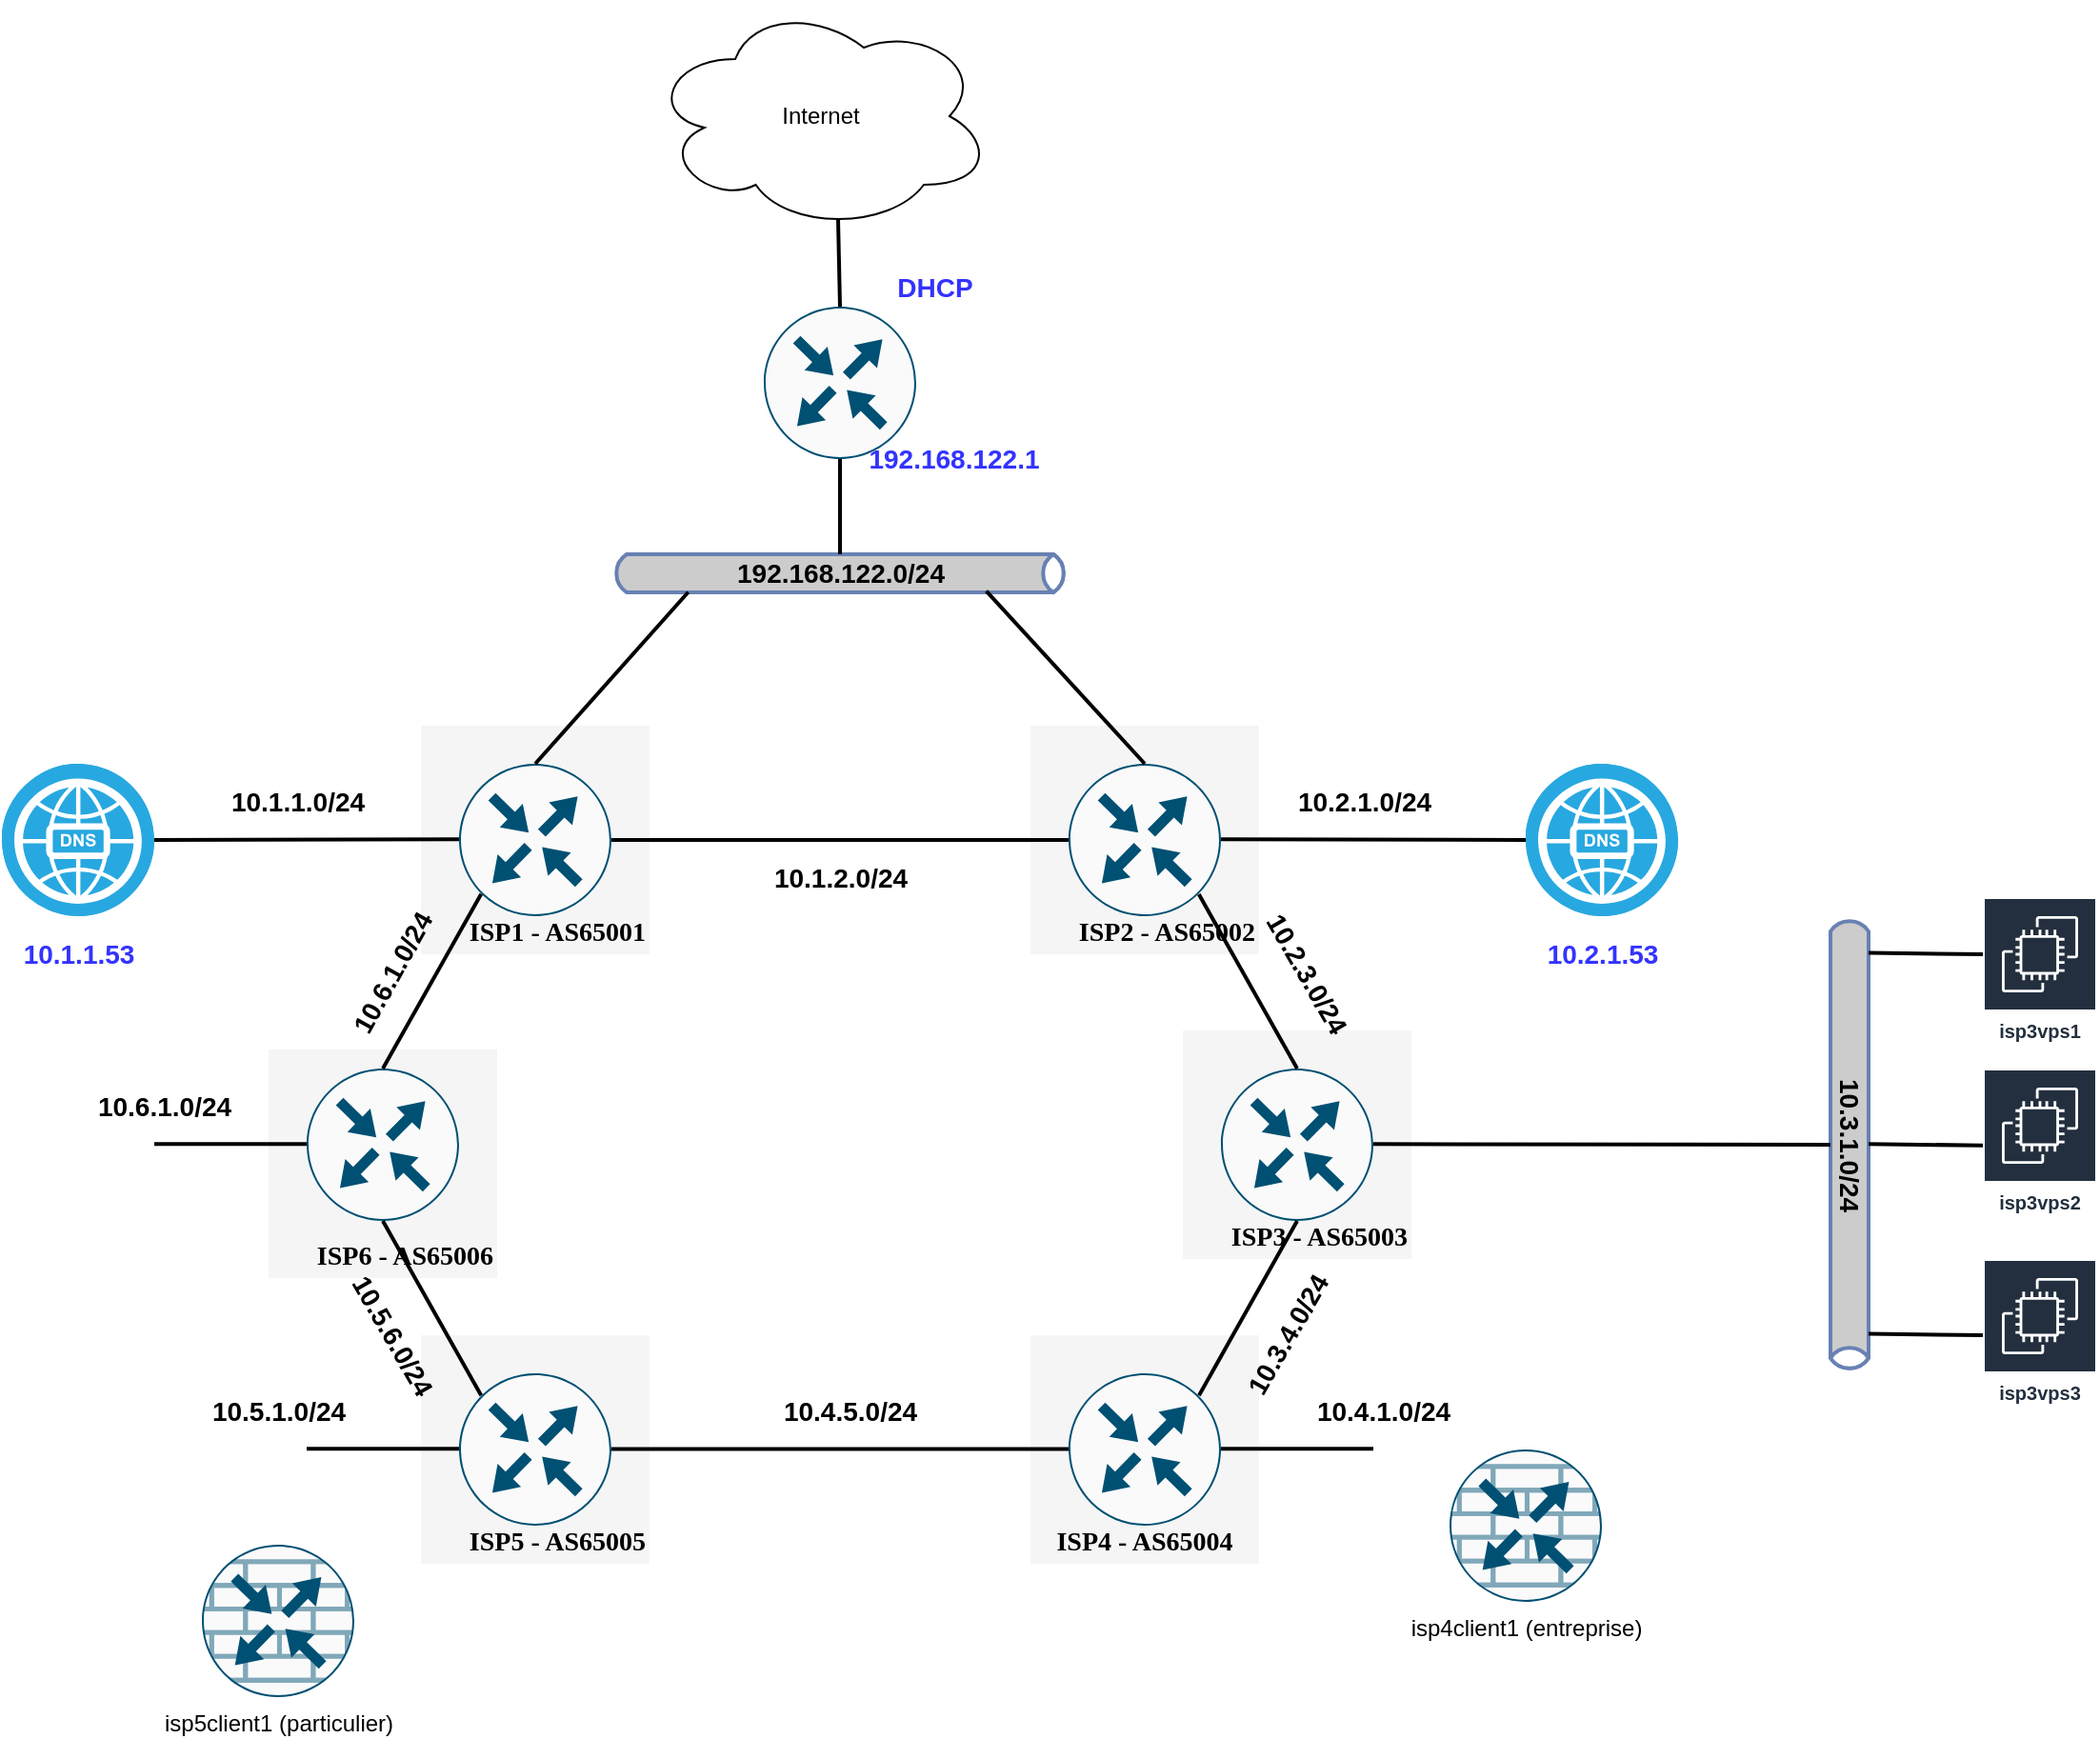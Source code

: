 <mxfile version="15.4.0" type="device"><diagram name="network-lab" id="v87TAPbju3DF8VrkiCMp"><mxGraphModel dx="1335" dy="777" grid="1" gridSize="10" guides="1" tooltips="1" connect="1" arrows="1" fold="1" page="1" pageScale="1" pageWidth="850" pageHeight="1100" math="0" shadow="0"><root><mxCell id="U6id6oNHgHlkw0d9aRom-0"/><mxCell id="U6id6oNHgHlkw0d9aRom-1" parent="U6id6oNHgHlkw0d9aRom-0"/><mxCell id="voE-X81nJ1YRX3bRsVCh-0" value="" style="html=1;fillColor=#CCCCCC;strokeColor=#6881B3;gradientColor=none;gradientDirection=north;strokeWidth=2;shape=mxgraph.networks.bus;gradientColor=none;gradientDirection=north;fontColor=#ffffff;perimeter=backbonePerimeter;backboneSize=20;rotation=90;" parent="U6id6oNHgHlkw0d9aRom-1" vertex="1"><mxGeometry x="1250" y="590" width="240" height="20" as="geometry"/></mxCell><mxCell id="H-hFamo2rkaerAuy-kdD-5" value="ISP6 - AS65006" style="whiteSpace=wrap;html=1;rounded=0;shadow=0;comic=0;strokeWidth=1;fontFamily=Verdana;fontSize=14;fillColor=#f5f5f5;strokeColor=none;fontStyle=1;verticalAlign=bottom;align=right;" parent="U6id6oNHgHlkw0d9aRom-1" vertex="1"><mxGeometry x="540" y="550" width="120" height="120" as="geometry"/></mxCell><mxCell id="H-hFamo2rkaerAuy-kdD-4" value="ISP5 - AS65005" style="whiteSpace=wrap;html=1;rounded=0;shadow=0;comic=0;strokeWidth=1;fontFamily=Verdana;fontSize=14;fillColor=#f5f5f5;strokeColor=none;fontStyle=1;verticalAlign=bottom;align=right;" parent="U6id6oNHgHlkw0d9aRom-1" vertex="1"><mxGeometry x="620" y="700" width="120" height="120" as="geometry"/></mxCell><mxCell id="H-hFamo2rkaerAuy-kdD-3" value="&lt;b&gt;ISP4 - AS65004&lt;/b&gt;" style="whiteSpace=wrap;html=1;rounded=0;shadow=0;comic=0;strokeWidth=1;fontFamily=Verdana;fontSize=14;fillColor=#f5f5f5;strokeColor=none;fontStyle=0;verticalAlign=bottom;align=center;" parent="U6id6oNHgHlkw0d9aRom-1" vertex="1"><mxGeometry x="940" y="700" width="120" height="120" as="geometry"/></mxCell><mxCell id="H-hFamo2rkaerAuy-kdD-2" value="ISP3 - AS65003" style="whiteSpace=wrap;html=1;rounded=0;shadow=0;comic=0;strokeWidth=1;fontFamily=Verdana;fontSize=14;fillColor=#f5f5f5;strokeColor=none;fontStyle=1;verticalAlign=bottom;align=right;" parent="U6id6oNHgHlkw0d9aRom-1" vertex="1"><mxGeometry x="1020" y="540" width="120" height="120" as="geometry"/></mxCell><mxCell id="H-hFamo2rkaerAuy-kdD-1" value="ISP2 - AS65002" style="whiteSpace=wrap;html=1;rounded=0;shadow=0;comic=0;strokeWidth=1;fontFamily=Verdana;fontSize=14;fillColor=#f5f5f5;strokeColor=none;fontStyle=1;verticalAlign=bottom;align=right;" parent="U6id6oNHgHlkw0d9aRom-1" vertex="1"><mxGeometry x="940" y="380" width="120" height="120" as="geometry"/></mxCell><mxCell id="H-hFamo2rkaerAuy-kdD-0" value="ISP1 - AS65001" style="whiteSpace=wrap;html=1;rounded=0;shadow=0;comic=0;strokeWidth=1;fontFamily=Verdana;fontSize=14;fillColor=#f5f5f5;strokeColor=none;fontStyle=1;verticalAlign=bottom;align=right;" parent="U6id6oNHgHlkw0d9aRom-1" vertex="1"><mxGeometry x="620" y="380" width="120" height="120" as="geometry"/></mxCell><mxCell id="U6id6oNHgHlkw0d9aRom-9" value="" style="html=1;fillColor=#CCCCCC;strokeColor=#6881B3;gradientColor=none;gradientDirection=north;strokeWidth=2;shape=mxgraph.networks.bus;gradientColor=none;gradientDirection=north;fontColor=#ffffff;perimeter=backbonePerimeter;backboneSize=20;" parent="U6id6oNHgHlkw0d9aRom-1" vertex="1"><mxGeometry x="720" y="290" width="240" height="20" as="geometry"/></mxCell><mxCell id="U6id6oNHgHlkw0d9aRom-19" value="" style="points=[[0.5,0,0],[1,0.5,0],[0.5,1,0],[0,0.5,0],[0.145,0.145,0],[0.856,0.145,0],[0.855,0.856,0],[0.145,0.855,0]];verticalLabelPosition=bottom;html=1;verticalAlign=top;aspect=fixed;align=center;pointerEvents=1;shape=mxgraph.cisco19.rect;prIcon=router;fillColor=#FAFAFA;strokeColor=#005073;" parent="U6id6oNHgHlkw0d9aRom-1" vertex="1"><mxGeometry x="640" y="400" width="80" height="80" as="geometry"/></mxCell><mxCell id="U6id6oNHgHlkw0d9aRom-26" value="" style="endArrow=none;html=1;exitX=0.5;exitY=0;exitDx=0;exitDy=0;exitPerimeter=0;strokeWidth=2;entryX=0.168;entryY=0.993;entryDx=0;entryDy=0;entryPerimeter=0;" parent="U6id6oNHgHlkw0d9aRom-1" source="U6id6oNHgHlkw0d9aRom-19" target="U6id6oNHgHlkw0d9aRom-9" edge="1"><mxGeometry x="195" y="100" width="50" height="50" as="geometry"><mxPoint x="675" y="380.0" as="sourcePoint"/><mxPoint x="685" y="310" as="targetPoint"/></mxGeometry></mxCell><mxCell id="U6id6oNHgHlkw0d9aRom-27" value="Internet" style="ellipse;shape=cloud;whiteSpace=wrap;html=1;" parent="U6id6oNHgHlkw0d9aRom-1" vertex="1"><mxGeometry x="740" width="180" height="120" as="geometry"/></mxCell><mxCell id="U6id6oNHgHlkw0d9aRom-38" value="192.168.122.0/24" style="text;html=1;align=center;verticalAlign=middle;resizable=0;points=[];autosize=1;fontStyle=1;fontSize=14;rotation=0;" parent="U6id6oNHgHlkw0d9aRom-1" vertex="1"><mxGeometry x="780" y="290" width="120" height="20" as="geometry"/></mxCell><mxCell id="U6id6oNHgHlkw0d9aRom-42" value="&lt;b&gt;&lt;font color=&quot;#3333ff&quot;&gt;192.168.122.1&lt;/font&gt;&lt;/b&gt;" style="text;html=1;strokeColor=none;fillColor=none;align=center;verticalAlign=middle;whiteSpace=wrap;rounded=0;fontSize=14;" parent="U6id6oNHgHlkw0d9aRom-1" vertex="1"><mxGeometry x="880" y="230" width="40" height="20" as="geometry"/></mxCell><mxCell id="U6id6oNHgHlkw0d9aRom-60" value="" style="points=[[0.5,0,0],[1,0.5,0],[0.5,1,0],[0,0.5,0],[0.145,0.145,0],[0.856,0.145,0],[0.855,0.856,0],[0.145,0.855,0]];verticalLabelPosition=bottom;html=1;verticalAlign=top;aspect=fixed;align=center;pointerEvents=1;shape=mxgraph.cisco19.rect;prIcon=router;fillColor=#FAFAFA;strokeColor=#005073;" parent="U6id6oNHgHlkw0d9aRom-1" vertex="1"><mxGeometry x="960" y="400" width="80" height="80" as="geometry"/></mxCell><mxCell id="U6id6oNHgHlkw0d9aRom-64" value="" style="endArrow=none;html=1;strokeWidth=2;exitX=0.5;exitY=0;exitDx=0;exitDy=0;exitPerimeter=0;entryX=0.82;entryY=0.964;entryDx=0;entryDy=0;entryPerimeter=0;" parent="U6id6oNHgHlkw0d9aRom-1" source="U6id6oNHgHlkw0d9aRom-60" target="U6id6oNHgHlkw0d9aRom-9" edge="1"><mxGeometry x="140" y="140" width="50" height="50" as="geometry"><mxPoint x="1040" y="370" as="sourcePoint"/><mxPoint x="1020" y="330" as="targetPoint"/></mxGeometry></mxCell><mxCell id="U6id6oNHgHlkw0d9aRom-68" value="" style="points=[[0.5,0,0],[1,0.5,0],[0.5,1,0],[0,0.5,0],[0.145,0.145,0],[0.856,0.145,0],[0.855,0.856,0],[0.145,0.855,0]];verticalLabelPosition=bottom;html=1;verticalAlign=top;aspect=fixed;align=center;pointerEvents=1;shape=mxgraph.cisco19.rect;prIcon=router;fillColor=#FAFAFA;strokeColor=#005073;" parent="U6id6oNHgHlkw0d9aRom-1" vertex="1"><mxGeometry x="800" y="160" width="80" height="80" as="geometry"/></mxCell><mxCell id="U6id6oNHgHlkw0d9aRom-70" value="" style="endArrow=none;html=1;strokeWidth=2;entryX=0.5;entryY=1;entryDx=0;entryDy=0;entryPerimeter=0;" parent="U6id6oNHgHlkw0d9aRom-1" target="U6id6oNHgHlkw0d9aRom-68" edge="1"><mxGeometry x="150" y="150" width="50" height="50" as="geometry"><mxPoint x="840" y="290" as="sourcePoint"/><mxPoint x="958.06" y="322" as="targetPoint"/></mxGeometry></mxCell><mxCell id="U6id6oNHgHlkw0d9aRom-71" value="" style="endArrow=none;html=1;entryX=0.55;entryY=0.95;entryDx=0;entryDy=0;entryPerimeter=0;strokeWidth=2;exitX=0.5;exitY=0;exitDx=0;exitDy=0;exitPerimeter=0;" parent="U6id6oNHgHlkw0d9aRom-1" source="U6id6oNHgHlkw0d9aRom-68" target="U6id6oNHgHlkw0d9aRom-27" edge="1"><mxGeometry x="410" y="-90" width="50" height="50" as="geometry"><mxPoint x="1060" y="460" as="sourcePoint"/><mxPoint x="1370" y="460" as="targetPoint"/></mxGeometry></mxCell><mxCell id="aIUkbUVj_SA3XRfAe9oj-0" value="" style="points=[[0.5,0,0],[1,0.5,0],[0.5,1,0],[0,0.5,0],[0.145,0.145,0],[0.856,0.145,0],[0.855,0.856,0],[0.145,0.855,0]];verticalLabelPosition=bottom;html=1;verticalAlign=top;aspect=fixed;align=center;pointerEvents=1;shape=mxgraph.cisco19.rect;prIcon=router;fillColor=#FAFAFA;strokeColor=#005073;" parent="U6id6oNHgHlkw0d9aRom-1" vertex="1"><mxGeometry x="560" y="560" width="80" height="80" as="geometry"/></mxCell><mxCell id="aIUkbUVj_SA3XRfAe9oj-1" value="" style="points=[[0.5,0,0],[1,0.5,0],[0.5,1,0],[0,0.5,0],[0.145,0.145,0],[0.856,0.145,0],[0.855,0.856,0],[0.145,0.855,0]];verticalLabelPosition=bottom;html=1;verticalAlign=top;aspect=fixed;align=center;pointerEvents=1;shape=mxgraph.cisco19.rect;prIcon=router;fillColor=#FAFAFA;strokeColor=#005073;" parent="U6id6oNHgHlkw0d9aRom-1" vertex="1"><mxGeometry x="1040" y="560" width="80" height="80" as="geometry"/></mxCell><mxCell id="aIUkbUVj_SA3XRfAe9oj-2" value="" style="points=[[0.5,0,0],[1,0.5,0],[0.5,1,0],[0,0.5,0],[0.145,0.145,0],[0.856,0.145,0],[0.855,0.856,0],[0.145,0.855,0]];verticalLabelPosition=bottom;html=1;verticalAlign=top;aspect=fixed;align=center;pointerEvents=1;shape=mxgraph.cisco19.rect;prIcon=router;fillColor=#FAFAFA;strokeColor=#005073;" parent="U6id6oNHgHlkw0d9aRom-1" vertex="1"><mxGeometry x="640" y="720" width="80" height="80" as="geometry"/></mxCell><mxCell id="aIUkbUVj_SA3XRfAe9oj-3" value="" style="points=[[0.5,0,0],[1,0.5,0],[0.5,1,0],[0,0.5,0],[0.145,0.145,0],[0.856,0.145,0],[0.855,0.856,0],[0.145,0.855,0]];verticalLabelPosition=bottom;html=1;verticalAlign=top;aspect=fixed;align=center;pointerEvents=1;shape=mxgraph.cisco19.rect;prIcon=router;fillColor=#FAFAFA;strokeColor=#005073;" parent="U6id6oNHgHlkw0d9aRom-1" vertex="1"><mxGeometry x="960" y="720" width="80" height="80" as="geometry"/></mxCell><mxCell id="aIUkbUVj_SA3XRfAe9oj-4" value="" style="endArrow=none;html=1;exitX=1;exitY=0.5;exitDx=0;exitDy=0;exitPerimeter=0;strokeWidth=2;entryX=0;entryY=0.5;entryDx=0;entryDy=0;entryPerimeter=0;" parent="U6id6oNHgHlkw0d9aRom-1" source="U6id6oNHgHlkw0d9aRom-19" target="U6id6oNHgHlkw0d9aRom-60" edge="1"><mxGeometry x="205" y="110" width="50" height="50" as="geometry"><mxPoint x="690" y="410" as="sourcePoint"/><mxPoint x="770.32" y="319.86" as="targetPoint"/></mxGeometry></mxCell><mxCell id="aIUkbUVj_SA3XRfAe9oj-5" value="" style="endArrow=none;html=1;exitX=1;exitY=0.5;exitDx=0;exitDy=0;exitPerimeter=0;strokeWidth=2;entryX=0;entryY=0.5;entryDx=0;entryDy=0;entryPerimeter=0;" parent="U6id6oNHgHlkw0d9aRom-1" edge="1"><mxGeometry x="205" y="429.71" width="50" height="50" as="geometry"><mxPoint x="720" y="759.71" as="sourcePoint"/><mxPoint x="960" y="759.71" as="targetPoint"/></mxGeometry></mxCell><mxCell id="aIUkbUVj_SA3XRfAe9oj-6" value="" style="endArrow=none;html=1;exitX=0.145;exitY=0.855;exitDx=0;exitDy=0;exitPerimeter=0;strokeWidth=2;entryX=0.5;entryY=0;entryDx=0;entryDy=0;entryPerimeter=0;" parent="U6id6oNHgHlkw0d9aRom-1" source="U6id6oNHgHlkw0d9aRom-19" target="aIUkbUVj_SA3XRfAe9oj-0" edge="1"><mxGeometry x="215" y="120" width="50" height="50" as="geometry"><mxPoint x="730" y="450" as="sourcePoint"/><mxPoint x="970" y="450" as="targetPoint"/></mxGeometry></mxCell><mxCell id="aIUkbUVj_SA3XRfAe9oj-7" value="" style="endArrow=none;html=1;exitX=0.5;exitY=1;exitDx=0;exitDy=0;exitPerimeter=0;strokeWidth=2;entryX=0.856;entryY=0.145;entryDx=0;entryDy=0;entryPerimeter=0;" parent="U6id6oNHgHlkw0d9aRom-1" target="aIUkbUVj_SA3XRfAe9oj-3" edge="1"><mxGeometry x="615" y="280" width="50" height="50" as="geometry"><mxPoint x="1080" y="640" as="sourcePoint"/><mxPoint x="1000" y="720" as="targetPoint"/></mxGeometry></mxCell><mxCell id="aIUkbUVj_SA3XRfAe9oj-8" value="" style="endArrow=none;html=1;exitX=0.855;exitY=0.856;exitDx=0;exitDy=0;exitPerimeter=0;strokeWidth=2;entryX=0.5;entryY=0;entryDx=0;entryDy=0;entryPerimeter=0;" parent="U6id6oNHgHlkw0d9aRom-1" source="U6id6oNHgHlkw0d9aRom-60" target="aIUkbUVj_SA3XRfAe9oj-1" edge="1"><mxGeometry x="615" y="120" width="50" height="50" as="geometry"><mxPoint x="1080" y="480" as="sourcePoint"/><mxPoint x="1000" y="560" as="targetPoint"/></mxGeometry></mxCell><mxCell id="aIUkbUVj_SA3XRfAe9oj-9" value="" style="endArrow=none;html=1;exitX=0.5;exitY=1;exitDx=0;exitDy=0;exitPerimeter=0;strokeWidth=2;entryX=0.145;entryY=0.145;entryDx=0;entryDy=0;entryPerimeter=0;" parent="U6id6oNHgHlkw0d9aRom-1" target="aIUkbUVj_SA3XRfAe9oj-2" edge="1"><mxGeometry x="215" y="280" width="50" height="50" as="geometry"><mxPoint x="600" y="640" as="sourcePoint"/><mxPoint x="680" y="720" as="targetPoint"/></mxGeometry></mxCell><mxCell id="KH0BAEHqLZ3FEIlribC1-0" value="" style="endArrow=none;html=1;exitX=1;exitY=0.5;exitDx=0;exitDy=0;exitPerimeter=0;strokeWidth=2;" parent="U6id6oNHgHlkw0d9aRom-1" source="8sLHgkfb_lHKQbxGNXbe-0" edge="1"><mxGeometry x="45" y="109.66" width="50" height="50" as="geometry"><mxPoint x="560" y="439.66" as="sourcePoint"/><mxPoint x="640" y="439.66" as="targetPoint"/></mxGeometry></mxCell><mxCell id="KH0BAEHqLZ3FEIlribC1-1" value="" style="endArrow=none;html=1;exitX=1;exitY=0.5;exitDx=0;exitDy=0;exitPerimeter=0;strokeWidth=2;" parent="U6id6oNHgHlkw0d9aRom-1" edge="1"><mxGeometry x="-35" y="269.66" width="50" height="50" as="geometry"><mxPoint x="480" y="599.66" as="sourcePoint"/><mxPoint x="560" y="599.66" as="targetPoint"/></mxGeometry></mxCell><mxCell id="KH0BAEHqLZ3FEIlribC1-2" value="" style="endArrow=none;html=1;exitX=1;exitY=0.5;exitDx=0;exitDy=0;exitPerimeter=0;strokeWidth=2;" parent="U6id6oNHgHlkw0d9aRom-1" edge="1"><mxGeometry x="45" y="429.66" width="50" height="50" as="geometry"><mxPoint x="560" y="759.66" as="sourcePoint"/><mxPoint x="640" y="759.66" as="targetPoint"/></mxGeometry></mxCell><mxCell id="KH0BAEHqLZ3FEIlribC1-3" value="" style="endArrow=none;html=1;exitX=1;exitY=0.5;exitDx=0;exitDy=0;exitPerimeter=0;strokeWidth=2;entryX=0;entryY=0.5;entryDx=0;entryDy=0;entryPerimeter=0;" parent="U6id6oNHgHlkw0d9aRom-1" target="8sLHgkfb_lHKQbxGNXbe-1" edge="1"><mxGeometry x="525" y="109.66" width="50" height="50" as="geometry"><mxPoint x="1040" y="439.66" as="sourcePoint"/><mxPoint x="1120" y="439.66" as="targetPoint"/></mxGeometry></mxCell><mxCell id="KH0BAEHqLZ3FEIlribC1-4" value="" style="endArrow=none;html=1;exitX=1;exitY=0.5;exitDx=0;exitDy=0;exitPerimeter=0;strokeWidth=2;" parent="U6id6oNHgHlkw0d9aRom-1" edge="1"><mxGeometry x="605" y="269.66" width="50" height="50" as="geometry"><mxPoint x="1120" y="599.66" as="sourcePoint"/><mxPoint x="1360" y="600" as="targetPoint"/></mxGeometry></mxCell><mxCell id="KH0BAEHqLZ3FEIlribC1-5" value="" style="endArrow=none;html=1;exitX=1;exitY=0.5;exitDx=0;exitDy=0;exitPerimeter=0;strokeWidth=2;" parent="U6id6oNHgHlkw0d9aRom-1" edge="1"><mxGeometry x="525" y="429.66" width="50" height="50" as="geometry"><mxPoint x="1040" y="759.66" as="sourcePoint"/><mxPoint x="1120" y="759.66" as="targetPoint"/></mxGeometry></mxCell><mxCell id="7NHTxPaI59FZthznn5_d-1" value="10.1.2.0/24" style="text;html=1;align=center;verticalAlign=middle;resizable=0;points=[];autosize=1;fontStyle=1;fontSize=14;rotation=0;" parent="U6id6oNHgHlkw0d9aRom-1" vertex="1"><mxGeometry x="795" y="450" width="90" height="20" as="geometry"/></mxCell><mxCell id="DyiQKJqb-k-AkiFhXbPz-0" value="10.2.3.0/24" style="text;html=1;align=center;verticalAlign=middle;resizable=0;points=[];autosize=1;fontStyle=1;fontSize=14;rotation=60;" parent="U6id6oNHgHlkw0d9aRom-1" vertex="1"><mxGeometry x="1040" y="500" width="90" height="20" as="geometry"/></mxCell><mxCell id="DyiQKJqb-k-AkiFhXbPz-1" value="10.3.4.0/24" style="text;html=1;align=center;verticalAlign=middle;resizable=0;points=[];autosize=1;fontStyle=1;fontSize=14;rotation=-60;" parent="U6id6oNHgHlkw0d9aRom-1" vertex="1"><mxGeometry x="1030" y="690" width="90" height="20" as="geometry"/></mxCell><mxCell id="DyiQKJqb-k-AkiFhXbPz-2" value="10.4.5.0/24" style="text;html=1;align=center;verticalAlign=middle;resizable=0;points=[];autosize=1;fontStyle=1;fontSize=14;rotation=0;" parent="U6id6oNHgHlkw0d9aRom-1" vertex="1"><mxGeometry x="800" y="730" width="90" height="20" as="geometry"/></mxCell><mxCell id="DyiQKJqb-k-AkiFhXbPz-3" value="10.5.6.0/24" style="text;html=1;align=center;verticalAlign=middle;resizable=0;points=[];autosize=1;fontStyle=1;fontSize=14;rotation=60;" parent="U6id6oNHgHlkw0d9aRom-1" vertex="1"><mxGeometry x="560" y="690" width="90" height="20" as="geometry"/></mxCell><mxCell id="DyiQKJqb-k-AkiFhXbPz-4" value="10.6.1.0/24" style="text;html=1;align=center;verticalAlign=middle;resizable=0;points=[];autosize=1;fontStyle=1;fontSize=14;rotation=-61;" parent="U6id6oNHgHlkw0d9aRom-1" vertex="1"><mxGeometry x="560" y="500" width="90" height="20" as="geometry"/></mxCell><mxCell id="DyiQKJqb-k-AkiFhXbPz-5" value="10.2.1.0/24" style="text;html=1;align=center;verticalAlign=middle;resizable=0;points=[];autosize=1;fontStyle=1;fontSize=14;rotation=0;" parent="U6id6oNHgHlkw0d9aRom-1" vertex="1"><mxGeometry x="1070" y="410" width="90" height="20" as="geometry"/></mxCell><mxCell id="DyiQKJqb-k-AkiFhXbPz-6" value="10.1.1.0/24" style="text;html=1;align=center;verticalAlign=middle;resizable=0;points=[];autosize=1;fontStyle=1;fontSize=14;rotation=0;" parent="U6id6oNHgHlkw0d9aRom-1" vertex="1"><mxGeometry x="510" y="410" width="90" height="20" as="geometry"/></mxCell><mxCell id="DyiQKJqb-k-AkiFhXbPz-7" value="10.3.1.0/24" style="text;html=1;align=center;verticalAlign=middle;resizable=0;points=[];autosize=1;fontStyle=1;fontSize=14;rotation=90;" parent="U6id6oNHgHlkw0d9aRom-1" vertex="1"><mxGeometry x="1325" y="590" width="90" height="20" as="geometry"/></mxCell><mxCell id="DyiQKJqb-k-AkiFhXbPz-8" value="10.4.1.0/24" style="text;html=1;align=center;verticalAlign=middle;resizable=0;points=[];autosize=1;fontStyle=1;fontSize=14;rotation=0;" parent="U6id6oNHgHlkw0d9aRom-1" vertex="1"><mxGeometry x="1080" y="730" width="90" height="20" as="geometry"/></mxCell><mxCell id="DyiQKJqb-k-AkiFhXbPz-9" value="10.5.1.0/24" style="text;html=1;align=center;verticalAlign=middle;resizable=0;points=[];autosize=1;fontStyle=1;fontSize=14;rotation=0;" parent="U6id6oNHgHlkw0d9aRom-1" vertex="1"><mxGeometry x="500" y="730" width="90" height="20" as="geometry"/></mxCell><mxCell id="DyiQKJqb-k-AkiFhXbPz-10" value="10.6.1.0/24" style="text;html=1;align=center;verticalAlign=middle;resizable=0;points=[];autosize=1;fontStyle=1;fontSize=14;rotation=0;" parent="U6id6oNHgHlkw0d9aRom-1" vertex="1"><mxGeometry x="440" y="570" width="90" height="20" as="geometry"/></mxCell><mxCell id="8sLHgkfb_lHKQbxGNXbe-0" value="" style="fillColor=#28A8E0;verticalLabelPosition=bottom;html=1;strokeColor=#ffffff;verticalAlign=top;align=center;points=[[0.145,0.145,0],[0.5,0,0],[0.855,0.145,0],[1,0.5,0],[0.855,0.855,0],[0.5,1,0],[0.145,0.855,0],[0,0.5,0]];pointerEvents=1;shape=mxgraph.cisco_safe.compositeIcon;bgIcon=ellipse;resIcon=mxgraph.cisco_safe.capability.dns;" parent="U6id6oNHgHlkw0d9aRom-1" vertex="1"><mxGeometry x="400" y="400" width="80" height="80" as="geometry"/></mxCell><mxCell id="8sLHgkfb_lHKQbxGNXbe-1" value="" style="fillColor=#28A8E0;verticalLabelPosition=bottom;html=1;strokeColor=#ffffff;verticalAlign=top;align=center;points=[[0.145,0.145,0],[0.5,0,0],[0.855,0.145,0],[1,0.5,0],[0.855,0.855,0],[0.5,1,0],[0.145,0.855,0],[0,0.5,0]];pointerEvents=1;shape=mxgraph.cisco_safe.compositeIcon;bgIcon=ellipse;resIcon=mxgraph.cisco_safe.capability.dns;" parent="U6id6oNHgHlkw0d9aRom-1" vertex="1"><mxGeometry x="1200" y="400" width="80" height="80" as="geometry"/></mxCell><mxCell id="z-pfmO8GVerPmJj_f_YX-0" value="10.1.1.53" style="text;html=1;strokeColor=none;fillColor=none;align=center;verticalAlign=middle;whiteSpace=wrap;rounded=0;fontSize=14;fontStyle=1;fontColor=#3333FF;" parent="U6id6oNHgHlkw0d9aRom-1" vertex="1"><mxGeometry x="412.5" y="490" width="55" height="20" as="geometry"/></mxCell><mxCell id="z-pfmO8GVerPmJj_f_YX-1" value="10.2.1.53" style="text;html=1;strokeColor=none;fillColor=none;align=center;verticalAlign=middle;whiteSpace=wrap;rounded=0;fontSize=14;fontStyle=1;fontColor=#3333FF;" parent="U6id6oNHgHlkw0d9aRom-1" vertex="1"><mxGeometry x="1212.5" y="490" width="55" height="20" as="geometry"/></mxCell><mxCell id="voE-X81nJ1YRX3bRsVCh-1" value="" style="endArrow=none;html=1;exitX=1;exitY=0.5;exitDx=0;exitDy=0;exitPerimeter=0;strokeWidth=2;" parent="U6id6oNHgHlkw0d9aRom-1" edge="1"><mxGeometry x="865" y="169.31" width="50" height="50" as="geometry"><mxPoint x="1380" y="499.31" as="sourcePoint"/><mxPoint x="1440" y="500" as="targetPoint"/></mxGeometry></mxCell><mxCell id="voE-X81nJ1YRX3bRsVCh-2" value="" style="endArrow=none;html=1;exitX=1;exitY=0.5;exitDx=0;exitDy=0;exitPerimeter=0;strokeWidth=2;" parent="U6id6oNHgHlkw0d9aRom-1" edge="1"><mxGeometry x="865" y="269.66" width="50" height="50" as="geometry"><mxPoint x="1380" y="599.66" as="sourcePoint"/><mxPoint x="1440" y="600.35" as="targetPoint"/></mxGeometry></mxCell><mxCell id="voE-X81nJ1YRX3bRsVCh-3" value="" style="endArrow=none;html=1;exitX=1;exitY=0.5;exitDx=0;exitDy=0;exitPerimeter=0;strokeWidth=2;" parent="U6id6oNHgHlkw0d9aRom-1" edge="1"><mxGeometry x="865" y="369.31" width="50" height="50" as="geometry"><mxPoint x="1380" y="699.31" as="sourcePoint"/><mxPoint x="1440" y="700" as="targetPoint"/></mxGeometry></mxCell><mxCell id="XePu69oYci8VOVrq7qaU-0" value="isp3vps1" style="sketch=0;outlineConnect=0;fontColor=#232F3E;gradientColor=none;strokeColor=#ffffff;fillColor=#232F3E;dashed=0;verticalLabelPosition=middle;verticalAlign=bottom;align=center;html=1;whiteSpace=wrap;fontSize=10;fontStyle=1;spacing=3;shape=mxgraph.aws4.productIcon;prIcon=mxgraph.aws4.ec2;" parent="U6id6oNHgHlkw0d9aRom-1" vertex="1"><mxGeometry x="1440" y="470" width="60" height="80" as="geometry"/></mxCell><mxCell id="XePu69oYci8VOVrq7qaU-1" value="isp3vps2" style="sketch=0;outlineConnect=0;fontColor=#232F3E;gradientColor=none;strokeColor=#ffffff;fillColor=#232F3E;dashed=0;verticalLabelPosition=middle;verticalAlign=bottom;align=center;html=1;whiteSpace=wrap;fontSize=10;fontStyle=1;spacing=3;shape=mxgraph.aws4.productIcon;prIcon=mxgraph.aws4.ec2;" parent="U6id6oNHgHlkw0d9aRom-1" vertex="1"><mxGeometry x="1440" y="560" width="60" height="80" as="geometry"/></mxCell><mxCell id="XePu69oYci8VOVrq7qaU-2" value="isp3vps3" style="sketch=0;outlineConnect=0;fontColor=#232F3E;gradientColor=none;strokeColor=#ffffff;fillColor=#232F3E;dashed=0;verticalLabelPosition=middle;verticalAlign=bottom;align=center;html=1;whiteSpace=wrap;fontSize=10;fontStyle=1;spacing=3;shape=mxgraph.aws4.productIcon;prIcon=mxgraph.aws4.ec2;" parent="U6id6oNHgHlkw0d9aRom-1" vertex="1"><mxGeometry x="1440" y="660" width="60" height="80" as="geometry"/></mxCell><mxCell id="gCMho0uc_hzlYg-amERS-0" value="isp4client1 (entreprise)" style="points=[[0.5,0,0],[1,0.5,0],[0.5,1,0],[0,0.5,0],[0.145,0.145,0],[0.856,0.145,0],[0.855,0.856,0],[0.145,0.855,0]];verticalLabelPosition=bottom;html=1;verticalAlign=top;aspect=fixed;align=center;pointerEvents=1;shape=mxgraph.cisco19.rect;prIcon=router_with_firewall;fillColor=#FAFAFA;strokeColor=#005073;" parent="U6id6oNHgHlkw0d9aRom-1" vertex="1"><mxGeometry x="1160" y="760" width="80" height="80" as="geometry"/></mxCell><mxCell id="gCMho0uc_hzlYg-amERS-2" value="isp5client1 (particulier)" style="points=[[0.5,0,0],[1,0.5,0],[0.5,1,0],[0,0.5,0],[0.145,0.145,0],[0.856,0.145,0],[0.855,0.856,0],[0.145,0.855,0]];verticalLabelPosition=bottom;html=1;verticalAlign=top;aspect=fixed;align=center;pointerEvents=1;shape=mxgraph.cisco19.rect;prIcon=router_with_firewall;fillColor=#FAFAFA;strokeColor=#005073;" parent="U6id6oNHgHlkw0d9aRom-1" vertex="1"><mxGeometry x="505" y="810" width="80" height="80" as="geometry"/></mxCell><mxCell id="Z93lTufOqWPJvelk0Q5k-0" value="&lt;b&gt;&lt;font color=&quot;#3333ff&quot;&gt;DHCP&lt;/font&gt;&lt;/b&gt;" style="text;html=1;strokeColor=none;fillColor=none;align=center;verticalAlign=middle;whiteSpace=wrap;rounded=0;fontSize=14;" vertex="1" parent="U6id6oNHgHlkw0d9aRom-1"><mxGeometry x="870" y="140" width="40" height="20" as="geometry"/></mxCell></root></mxGraphModel></diagram></mxfile>
